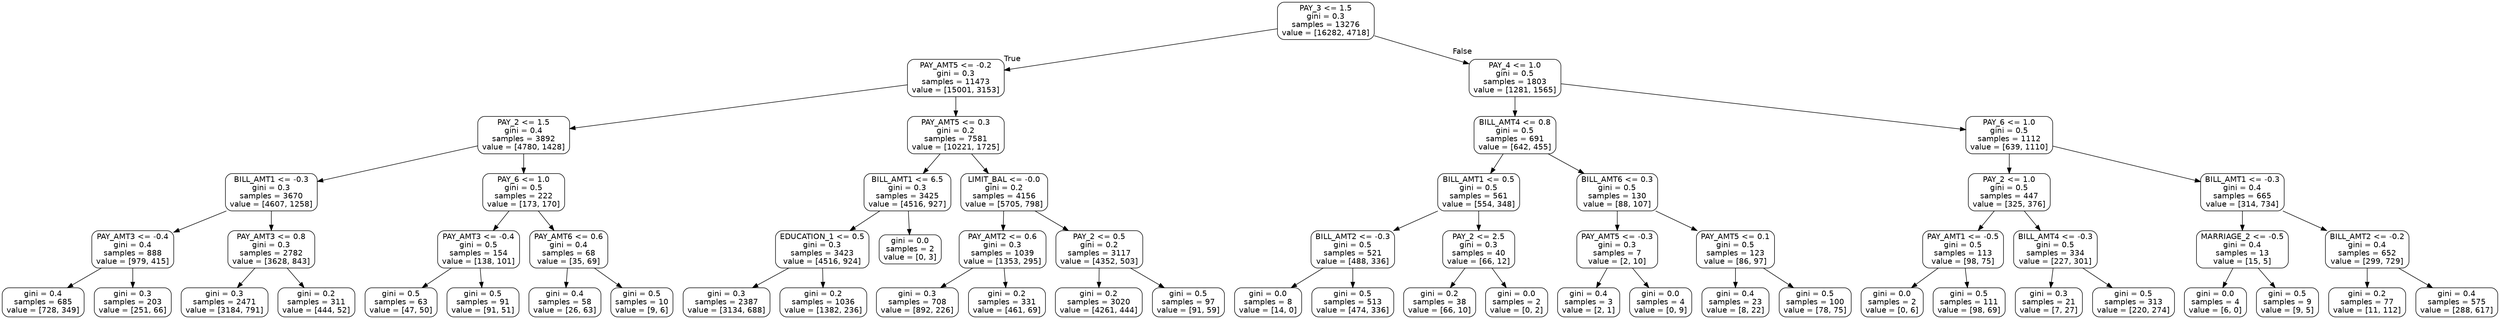 digraph Tree {
node [shape=box, style="rounded", color="black", fontname=helvetica] ;
edge [fontname=helvetica] ;
0 [label="PAY_3 <= 1.5\ngini = 0.3\nsamples = 13276\nvalue = [16282, 4718]"] ;
1 [label="PAY_AMT5 <= -0.2\ngini = 0.3\nsamples = 11473\nvalue = [15001, 3153]"] ;
0 -> 1 [labeldistance=2.5, labelangle=45, headlabel="True"] ;
2 [label="PAY_2 <= 1.5\ngini = 0.4\nsamples = 3892\nvalue = [4780, 1428]"] ;
1 -> 2 ;
3 [label="BILL_AMT1 <= -0.3\ngini = 0.3\nsamples = 3670\nvalue = [4607, 1258]"] ;
2 -> 3 ;
4 [label="PAY_AMT3 <= -0.4\ngini = 0.4\nsamples = 888\nvalue = [979, 415]"] ;
3 -> 4 ;
5 [label="gini = 0.4\nsamples = 685\nvalue = [728, 349]"] ;
4 -> 5 ;
6 [label="gini = 0.3\nsamples = 203\nvalue = [251, 66]"] ;
4 -> 6 ;
7 [label="PAY_AMT3 <= 0.8\ngini = 0.3\nsamples = 2782\nvalue = [3628, 843]"] ;
3 -> 7 ;
8 [label="gini = 0.3\nsamples = 2471\nvalue = [3184, 791]"] ;
7 -> 8 ;
9 [label="gini = 0.2\nsamples = 311\nvalue = [444, 52]"] ;
7 -> 9 ;
10 [label="PAY_6 <= 1.0\ngini = 0.5\nsamples = 222\nvalue = [173, 170]"] ;
2 -> 10 ;
11 [label="PAY_AMT3 <= -0.4\ngini = 0.5\nsamples = 154\nvalue = [138, 101]"] ;
10 -> 11 ;
12 [label="gini = 0.5\nsamples = 63\nvalue = [47, 50]"] ;
11 -> 12 ;
13 [label="gini = 0.5\nsamples = 91\nvalue = [91, 51]"] ;
11 -> 13 ;
14 [label="PAY_AMT6 <= 0.6\ngini = 0.4\nsamples = 68\nvalue = [35, 69]"] ;
10 -> 14 ;
15 [label="gini = 0.4\nsamples = 58\nvalue = [26, 63]"] ;
14 -> 15 ;
16 [label="gini = 0.5\nsamples = 10\nvalue = [9, 6]"] ;
14 -> 16 ;
17 [label="PAY_AMT5 <= 0.3\ngini = 0.2\nsamples = 7581\nvalue = [10221, 1725]"] ;
1 -> 17 ;
18 [label="BILL_AMT1 <= 6.5\ngini = 0.3\nsamples = 3425\nvalue = [4516, 927]"] ;
17 -> 18 ;
19 [label="EDUCATION_1 <= 0.5\ngini = 0.3\nsamples = 3423\nvalue = [4516, 924]"] ;
18 -> 19 ;
20 [label="gini = 0.3\nsamples = 2387\nvalue = [3134, 688]"] ;
19 -> 20 ;
21 [label="gini = 0.2\nsamples = 1036\nvalue = [1382, 236]"] ;
19 -> 21 ;
22 [label="gini = 0.0\nsamples = 2\nvalue = [0, 3]"] ;
18 -> 22 ;
23 [label="LIMIT_BAL <= -0.0\ngini = 0.2\nsamples = 4156\nvalue = [5705, 798]"] ;
17 -> 23 ;
24 [label="PAY_AMT2 <= 0.6\ngini = 0.3\nsamples = 1039\nvalue = [1353, 295]"] ;
23 -> 24 ;
25 [label="gini = 0.3\nsamples = 708\nvalue = [892, 226]"] ;
24 -> 25 ;
26 [label="gini = 0.2\nsamples = 331\nvalue = [461, 69]"] ;
24 -> 26 ;
27 [label="PAY_2 <= 0.5\ngini = 0.2\nsamples = 3117\nvalue = [4352, 503]"] ;
23 -> 27 ;
28 [label="gini = 0.2\nsamples = 3020\nvalue = [4261, 444]"] ;
27 -> 28 ;
29 [label="gini = 0.5\nsamples = 97\nvalue = [91, 59]"] ;
27 -> 29 ;
30 [label="PAY_4 <= 1.0\ngini = 0.5\nsamples = 1803\nvalue = [1281, 1565]"] ;
0 -> 30 [labeldistance=2.5, labelangle=-45, headlabel="False"] ;
31 [label="BILL_AMT4 <= 0.8\ngini = 0.5\nsamples = 691\nvalue = [642, 455]"] ;
30 -> 31 ;
32 [label="BILL_AMT1 <= 0.5\ngini = 0.5\nsamples = 561\nvalue = [554, 348]"] ;
31 -> 32 ;
33 [label="BILL_AMT2 <= -0.3\ngini = 0.5\nsamples = 521\nvalue = [488, 336]"] ;
32 -> 33 ;
34 [label="gini = 0.0\nsamples = 8\nvalue = [14, 0]"] ;
33 -> 34 ;
35 [label="gini = 0.5\nsamples = 513\nvalue = [474, 336]"] ;
33 -> 35 ;
36 [label="PAY_2 <= 2.5\ngini = 0.3\nsamples = 40\nvalue = [66, 12]"] ;
32 -> 36 ;
37 [label="gini = 0.2\nsamples = 38\nvalue = [66, 10]"] ;
36 -> 37 ;
38 [label="gini = 0.0\nsamples = 2\nvalue = [0, 2]"] ;
36 -> 38 ;
39 [label="BILL_AMT6 <= 0.3\ngini = 0.5\nsamples = 130\nvalue = [88, 107]"] ;
31 -> 39 ;
40 [label="PAY_AMT5 <= -0.3\ngini = 0.3\nsamples = 7\nvalue = [2, 10]"] ;
39 -> 40 ;
41 [label="gini = 0.4\nsamples = 3\nvalue = [2, 1]"] ;
40 -> 41 ;
42 [label="gini = 0.0\nsamples = 4\nvalue = [0, 9]"] ;
40 -> 42 ;
43 [label="PAY_AMT5 <= 0.1\ngini = 0.5\nsamples = 123\nvalue = [86, 97]"] ;
39 -> 43 ;
44 [label="gini = 0.4\nsamples = 23\nvalue = [8, 22]"] ;
43 -> 44 ;
45 [label="gini = 0.5\nsamples = 100\nvalue = [78, 75]"] ;
43 -> 45 ;
46 [label="PAY_6 <= 1.0\ngini = 0.5\nsamples = 1112\nvalue = [639, 1110]"] ;
30 -> 46 ;
47 [label="PAY_2 <= 1.0\ngini = 0.5\nsamples = 447\nvalue = [325, 376]"] ;
46 -> 47 ;
48 [label="PAY_AMT1 <= -0.5\ngini = 0.5\nsamples = 113\nvalue = [98, 75]"] ;
47 -> 48 ;
49 [label="gini = 0.0\nsamples = 2\nvalue = [0, 6]"] ;
48 -> 49 ;
50 [label="gini = 0.5\nsamples = 111\nvalue = [98, 69]"] ;
48 -> 50 ;
51 [label="BILL_AMT4 <= -0.3\ngini = 0.5\nsamples = 334\nvalue = [227, 301]"] ;
47 -> 51 ;
52 [label="gini = 0.3\nsamples = 21\nvalue = [7, 27]"] ;
51 -> 52 ;
53 [label="gini = 0.5\nsamples = 313\nvalue = [220, 274]"] ;
51 -> 53 ;
54 [label="BILL_AMT1 <= -0.3\ngini = 0.4\nsamples = 665\nvalue = [314, 734]"] ;
46 -> 54 ;
55 [label="MARRIAGE_2 <= -0.5\ngini = 0.4\nsamples = 13\nvalue = [15, 5]"] ;
54 -> 55 ;
56 [label="gini = 0.0\nsamples = 4\nvalue = [6, 0]"] ;
55 -> 56 ;
57 [label="gini = 0.5\nsamples = 9\nvalue = [9, 5]"] ;
55 -> 57 ;
58 [label="BILL_AMT2 <= -0.2\ngini = 0.4\nsamples = 652\nvalue = [299, 729]"] ;
54 -> 58 ;
59 [label="gini = 0.2\nsamples = 77\nvalue = [11, 112]"] ;
58 -> 59 ;
60 [label="gini = 0.4\nsamples = 575\nvalue = [288, 617]"] ;
58 -> 60 ;
}